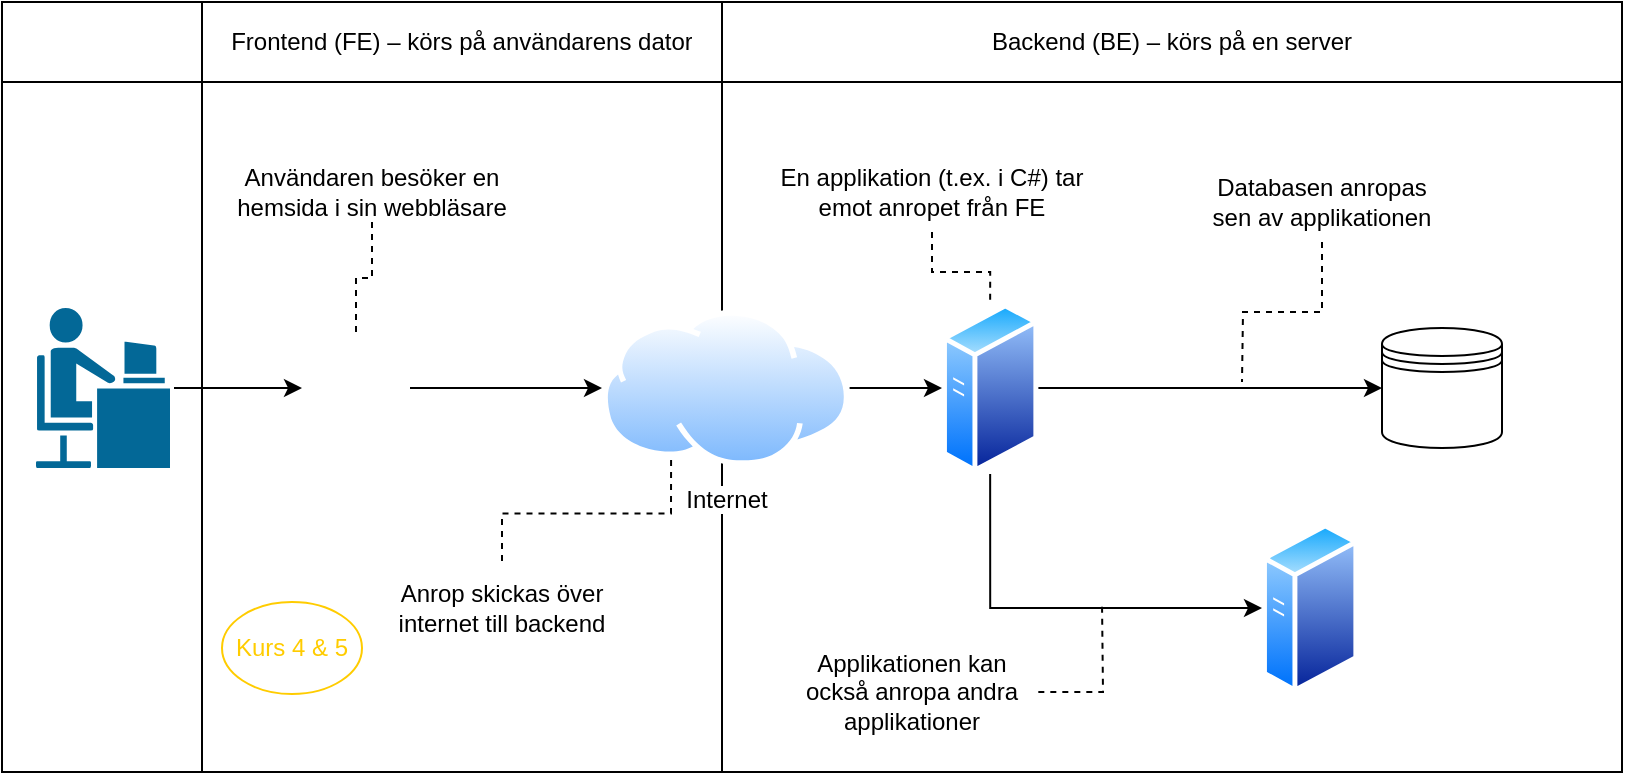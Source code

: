 <mxfile version="14.0.3" type="github"><diagram id="93_f_u44dyee0bgPAR8U" name="Page-1"><mxGraphModel dx="813" dy="435" grid="1" gridSize="10" guides="1" tooltips="1" connect="1" arrows="1" fold="1" page="1" pageScale="1" pageWidth="827" pageHeight="1169" math="0" shadow="0"><root><mxCell id="0"/><mxCell id="1" parent="0"/><mxCell id="8e8W8IB358CBjNK4oZOg-1" value="" style="shape=table;html=1;whiteSpace=wrap;startSize=0;container=1;collapsible=0;childLayout=tableLayout;" vertex="1" parent="1"><mxGeometry width="810" height="385" as="geometry"/></mxCell><mxCell id="8e8W8IB358CBjNK4oZOg-2" value="" style="shape=partialRectangle;html=1;whiteSpace=wrap;collapsible=0;dropTarget=0;pointerEvents=0;fillColor=none;top=0;left=0;bottom=0;right=0;points=[[0,0.5],[1,0.5]];portConstraint=eastwest;" vertex="1" parent="8e8W8IB358CBjNK4oZOg-1"><mxGeometry width="810" height="40" as="geometry"/></mxCell><mxCell id="8e8W8IB358CBjNK4oZOg-3" value="" style="shape=partialRectangle;html=1;whiteSpace=wrap;connectable=0;fillColor=none;top=0;left=0;bottom=0;right=0;overflow=hidden;" vertex="1" parent="8e8W8IB358CBjNK4oZOg-2"><mxGeometry width="100" height="40" as="geometry"/></mxCell><mxCell id="8e8W8IB358CBjNK4oZOg-4" value="Frontend (FE) – körs på användarens dator" style="shape=partialRectangle;html=1;whiteSpace=wrap;connectable=0;fillColor=none;top=0;left=0;bottom=0;right=0;overflow=hidden;" vertex="1" parent="8e8W8IB358CBjNK4oZOg-2"><mxGeometry x="100" width="260" height="40" as="geometry"/></mxCell><mxCell id="8e8W8IB358CBjNK4oZOg-14" value="Backend (BE) – körs på en server" style="shape=partialRectangle;html=1;whiteSpace=wrap;connectable=0;fillColor=none;top=0;left=0;bottom=0;right=0;overflow=hidden;" vertex="1" parent="8e8W8IB358CBjNK4oZOg-2"><mxGeometry x="360" width="450" height="40" as="geometry"/></mxCell><mxCell id="8e8W8IB358CBjNK4oZOg-6" value="" style="shape=partialRectangle;html=1;whiteSpace=wrap;collapsible=0;dropTarget=0;pointerEvents=0;fillColor=none;top=0;left=0;bottom=0;right=0;points=[[0,0.5],[1,0.5]];portConstraint=eastwest;" vertex="1" parent="8e8W8IB358CBjNK4oZOg-1"><mxGeometry y="40" width="810" height="345" as="geometry"/></mxCell><mxCell id="8e8W8IB358CBjNK4oZOg-7" value="" style="shape=partialRectangle;html=1;whiteSpace=wrap;connectable=0;fillColor=none;top=0;left=0;bottom=0;right=0;overflow=hidden;" vertex="1" parent="8e8W8IB358CBjNK4oZOg-6"><mxGeometry width="100" height="345" as="geometry"/></mxCell><mxCell id="8e8W8IB358CBjNK4oZOg-8" value="" style="shape=partialRectangle;html=1;whiteSpace=wrap;connectable=0;fillColor=none;top=0;left=0;bottom=0;right=0;overflow=hidden;" vertex="1" parent="8e8W8IB358CBjNK4oZOg-6"><mxGeometry x="100" width="260" height="345" as="geometry"/></mxCell><mxCell id="8e8W8IB358CBjNK4oZOg-15" style="shape=partialRectangle;html=1;whiteSpace=wrap;connectable=0;fillColor=none;top=0;left=0;bottom=0;right=0;overflow=hidden;" vertex="1" parent="8e8W8IB358CBjNK4oZOg-6"><mxGeometry x="360" width="450" height="345" as="geometry"/></mxCell><mxCell id="8e8W8IB358CBjNK4oZOg-25" style="edgeStyle=orthogonalEdgeStyle;rounded=0;orthogonalLoop=1;jettySize=auto;html=1;exitX=1;exitY=0.5;exitDx=0;exitDy=0;" edge="1" parent="1" source="8e8W8IB358CBjNK4oZOg-17" target="8e8W8IB358CBjNK4oZOg-23"><mxGeometry relative="1" as="geometry"/></mxCell><mxCell id="8e8W8IB358CBjNK4oZOg-17" value="" style="shape=image;html=1;verticalAlign=top;verticalLabelPosition=bottom;labelBackgroundColor=#ffffff;imageAspect=0;aspect=fixed;image=https://cdn3.iconfinder.com/data/icons/seo-marketing-19/32/SEO-17-128.png" vertex="1" parent="1"><mxGeometry x="150" y="166" width="54" height="54" as="geometry"/></mxCell><mxCell id="8e8W8IB358CBjNK4oZOg-24" style="edgeStyle=orthogonalEdgeStyle;rounded=0;orthogonalLoop=1;jettySize=auto;html=1;exitX=1;exitY=0.5;exitDx=0;exitDy=0;exitPerimeter=0;" edge="1" parent="1" source="8e8W8IB358CBjNK4oZOg-19" target="8e8W8IB358CBjNK4oZOg-17"><mxGeometry relative="1" as="geometry"/></mxCell><mxCell id="8e8W8IB358CBjNK4oZOg-19" value="" style="shape=mxgraph.cisco.people.androgenous_person;html=1;pointerEvents=1;dashed=0;fillColor=#036897;strokeColor=#ffffff;strokeWidth=2;verticalLabelPosition=bottom;verticalAlign=top;align=center;outlineConnect=0;" vertex="1" parent="1"><mxGeometry x="16" y="152" width="69" height="82" as="geometry"/></mxCell><mxCell id="8e8W8IB358CBjNK4oZOg-22" value="" style="shape=datastore;whiteSpace=wrap;html=1;" vertex="1" parent="1"><mxGeometry x="690" y="163" width="60" height="60" as="geometry"/></mxCell><mxCell id="8e8W8IB358CBjNK4oZOg-30" style="edgeStyle=orthogonalEdgeStyle;rounded=0;orthogonalLoop=1;jettySize=auto;html=1;exitX=1;exitY=0.5;exitDx=0;exitDy=0;" edge="1" parent="1" source="8e8W8IB358CBjNK4oZOg-23" target="8e8W8IB358CBjNK4oZOg-28"><mxGeometry relative="1" as="geometry"/></mxCell><mxCell id="8e8W8IB358CBjNK4oZOg-23" value="Internet" style="aspect=fixed;perimeter=ellipsePerimeter;html=1;align=center;shadow=0;dashed=0;spacingTop=3;image;image=img/lib/active_directory/internet_cloud.svg;" vertex="1" parent="1"><mxGeometry x="300" y="154" width="123.81" height="78" as="geometry"/></mxCell><mxCell id="8e8W8IB358CBjNK4oZOg-32" style="edgeStyle=orthogonalEdgeStyle;rounded=0;orthogonalLoop=1;jettySize=auto;html=1;exitX=0.5;exitY=1;exitDx=0;exitDy=0;entryX=0;entryY=0.5;entryDx=0;entryDy=0;" edge="1" parent="1" source="8e8W8IB358CBjNK4oZOg-28" target="8e8W8IB358CBjNK4oZOg-29"><mxGeometry relative="1" as="geometry"/></mxCell><mxCell id="8e8W8IB358CBjNK4oZOg-33" style="edgeStyle=orthogonalEdgeStyle;rounded=0;orthogonalLoop=1;jettySize=auto;html=1;exitX=1;exitY=0.5;exitDx=0;exitDy=0;" edge="1" parent="1" source="8e8W8IB358CBjNK4oZOg-28" target="8e8W8IB358CBjNK4oZOg-22"><mxGeometry relative="1" as="geometry"/></mxCell><mxCell id="8e8W8IB358CBjNK4oZOg-28" value="" style="aspect=fixed;perimeter=ellipsePerimeter;html=1;align=center;shadow=0;dashed=0;spacingTop=3;image;image=img/lib/active_directory/generic_server.svg;" vertex="1" parent="1"><mxGeometry x="470" y="150" width="48.16" height="86" as="geometry"/></mxCell><mxCell id="8e8W8IB358CBjNK4oZOg-29" value="" style="aspect=fixed;perimeter=ellipsePerimeter;html=1;align=center;shadow=0;dashed=0;spacingTop=3;image;image=img/lib/active_directory/generic_server.svg;" vertex="1" parent="1"><mxGeometry x="630" y="260" width="48.16" height="86" as="geometry"/></mxCell><mxCell id="8e8W8IB358CBjNK4oZOg-37" style="edgeStyle=orthogonalEdgeStyle;rounded=0;orthogonalLoop=1;jettySize=auto;html=1;exitX=0.5;exitY=1;exitDx=0;exitDy=0;endArrow=none;endFill=0;dashed=1;" edge="1" parent="1" source="8e8W8IB358CBjNK4oZOg-36" target="8e8W8IB358CBjNK4oZOg-17"><mxGeometry relative="1" as="geometry"/></mxCell><mxCell id="8e8W8IB358CBjNK4oZOg-36" value="Användaren besöker en hemsida i sin webbläsare" style="text;html=1;strokeColor=none;fillColor=none;align=center;verticalAlign=middle;whiteSpace=wrap;rounded=0;" vertex="1" parent="1"><mxGeometry x="110" y="80" width="150" height="30" as="geometry"/></mxCell><mxCell id="8e8W8IB358CBjNK4oZOg-39" style="edgeStyle=orthogonalEdgeStyle;rounded=0;orthogonalLoop=1;jettySize=auto;html=1;exitX=0.5;exitY=0;exitDx=0;exitDy=0;entryX=0.25;entryY=1;entryDx=0;entryDy=0;dashed=1;endArrow=none;endFill=0;" edge="1" parent="1" source="8e8W8IB358CBjNK4oZOg-38" target="8e8W8IB358CBjNK4oZOg-23"><mxGeometry relative="1" as="geometry"/></mxCell><mxCell id="8e8W8IB358CBjNK4oZOg-38" value="Anrop skickas över internet till backend" style="text;html=1;strokeColor=none;fillColor=none;align=center;verticalAlign=middle;whiteSpace=wrap;rounded=0;" vertex="1" parent="1"><mxGeometry x="190" y="279.5" width="120" height="47" as="geometry"/></mxCell><mxCell id="8e8W8IB358CBjNK4oZOg-41" style="edgeStyle=orthogonalEdgeStyle;rounded=0;orthogonalLoop=1;jettySize=auto;html=1;exitX=0.5;exitY=1;exitDx=0;exitDy=0;dashed=1;endArrow=none;endFill=0;" edge="1" parent="1" source="8e8W8IB358CBjNK4oZOg-40" target="8e8W8IB358CBjNK4oZOg-28"><mxGeometry relative="1" as="geometry"/></mxCell><mxCell id="8e8W8IB358CBjNK4oZOg-40" value="En applikation (t.ex. i C#) tar emot anropet från FE" style="text;html=1;strokeColor=none;fillColor=none;align=center;verticalAlign=middle;whiteSpace=wrap;rounded=0;" vertex="1" parent="1"><mxGeometry x="380" y="75" width="170" height="40" as="geometry"/></mxCell><mxCell id="8e8W8IB358CBjNK4oZOg-43" style="edgeStyle=orthogonalEdgeStyle;rounded=0;orthogonalLoop=1;jettySize=auto;html=1;exitX=0.5;exitY=1;exitDx=0;exitDy=0;dashed=1;endArrow=none;endFill=0;" edge="1" parent="1" source="8e8W8IB358CBjNK4oZOg-42"><mxGeometry relative="1" as="geometry"><mxPoint x="620" y="190" as="targetPoint"/></mxGeometry></mxCell><mxCell id="8e8W8IB358CBjNK4oZOg-42" value="Databasen anropas sen av applikationen" style="text;html=1;strokeColor=none;fillColor=none;align=center;verticalAlign=middle;whiteSpace=wrap;rounded=0;" vertex="1" parent="1"><mxGeometry x="600" y="80" width="120" height="40" as="geometry"/></mxCell><mxCell id="8e8W8IB358CBjNK4oZOg-45" style="edgeStyle=orthogonalEdgeStyle;rounded=0;orthogonalLoop=1;jettySize=auto;html=1;exitX=1;exitY=0.5;exitDx=0;exitDy=0;dashed=1;endArrow=none;endFill=0;" edge="1" parent="1" source="8e8W8IB358CBjNK4oZOg-44"><mxGeometry relative="1" as="geometry"><mxPoint x="550" y="300" as="targetPoint"/></mxGeometry></mxCell><mxCell id="8e8W8IB358CBjNK4oZOg-44" value="Applikationen kan också anropa andra applikationer" style="text;html=1;strokeColor=none;fillColor=none;align=center;verticalAlign=middle;whiteSpace=wrap;rounded=0;" vertex="1" parent="1"><mxGeometry x="392.16" y="320" width="126" height="50" as="geometry"/></mxCell><mxCell id="8e8W8IB358CBjNK4oZOg-46" value="Kurs 4 &amp;amp; 5" style="ellipse;whiteSpace=wrap;html=1;strokeColor=#ffcc00;fontColor=#ffcc00;" vertex="1" parent="1"><mxGeometry x="110" y="300" width="70" height="46" as="geometry"/></mxCell></root></mxGraphModel></diagram></mxfile>